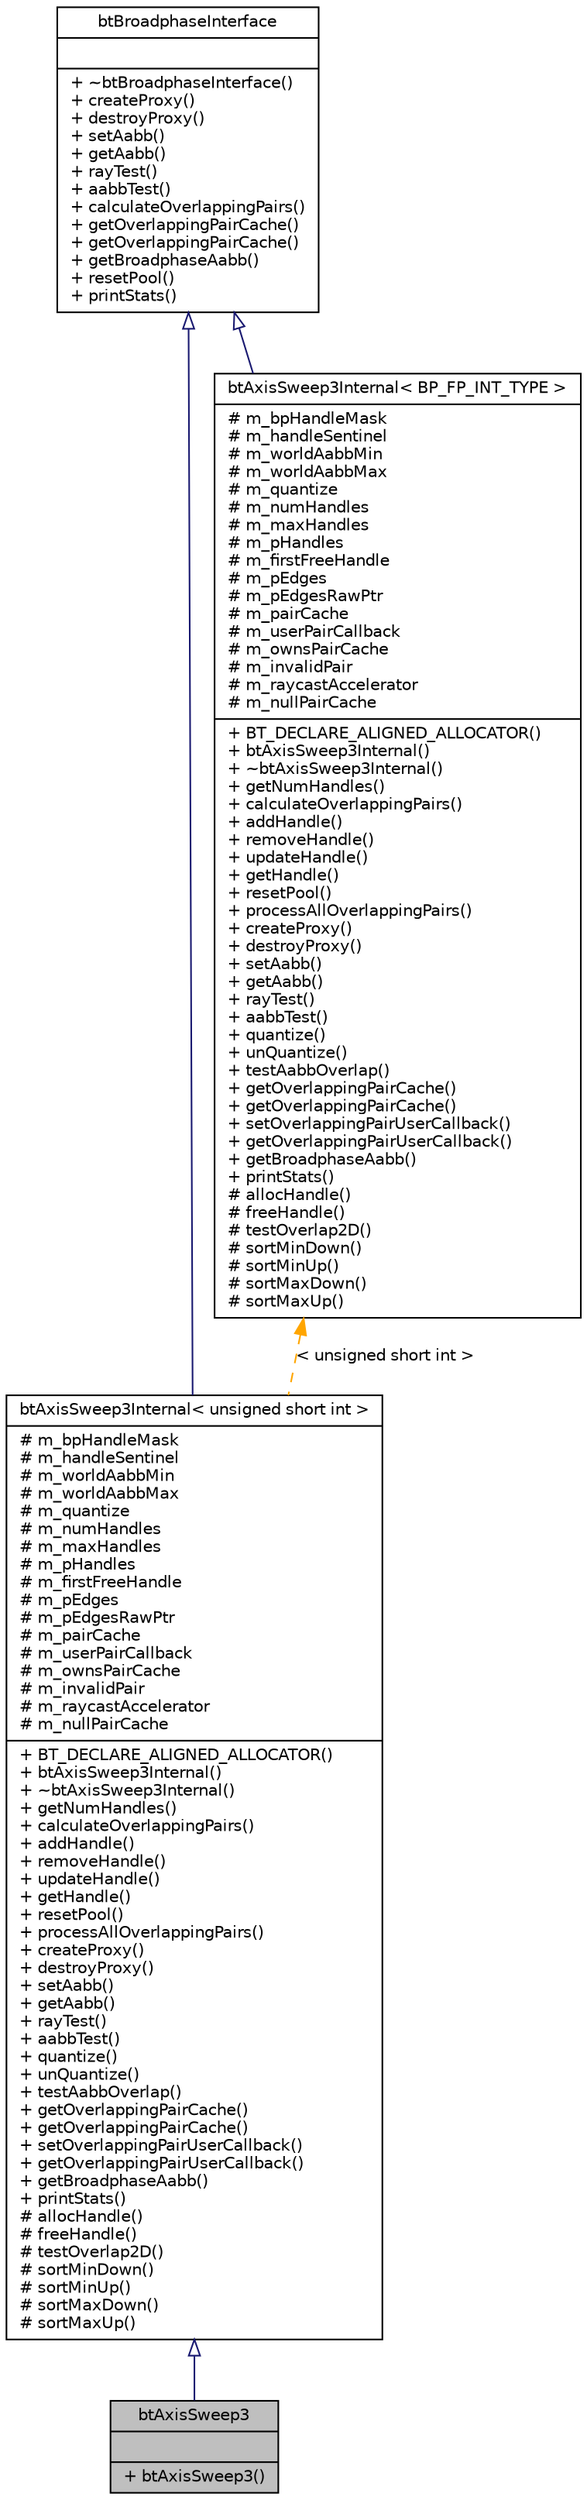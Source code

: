 digraph G
{
  edge [fontname="Helvetica",fontsize="10",labelfontname="Helvetica",labelfontsize="10"];
  node [fontname="Helvetica",fontsize="10",shape=record];
  Node1 [label="{btAxisSweep3\n||+ btAxisSweep3()\l}",height=0.2,width=0.4,color="black", fillcolor="grey75", style="filled" fontcolor="black"];
  Node2 -> Node1 [dir=back,color="midnightblue",fontsize="10",style="solid",arrowtail="empty",fontname="Helvetica"];
  Node2 [label="{btAxisSweep3Internal\< unsigned short int \>\n|# m_bpHandleMask\l# m_handleSentinel\l# m_worldAabbMin\l# m_worldAabbMax\l# m_quantize\l# m_numHandles\l# m_maxHandles\l# m_pHandles\l# m_firstFreeHandle\l# m_pEdges\l# m_pEdgesRawPtr\l# m_pairCache\l# m_userPairCallback\l# m_ownsPairCache\l# m_invalidPair\l# m_raycastAccelerator\l# m_nullPairCache\l|+ BT_DECLARE_ALIGNED_ALLOCATOR()\l+ btAxisSweep3Internal()\l+ ~btAxisSweep3Internal()\l+ getNumHandles()\l+ calculateOverlappingPairs()\l+ addHandle()\l+ removeHandle()\l+ updateHandle()\l+ getHandle()\l+ resetPool()\l+ processAllOverlappingPairs()\l+ createProxy()\l+ destroyProxy()\l+ setAabb()\l+ getAabb()\l+ rayTest()\l+ aabbTest()\l+ quantize()\l+ unQuantize()\l+ testAabbOverlap()\l+ getOverlappingPairCache()\l+ getOverlappingPairCache()\l+ setOverlappingPairUserCallback()\l+ getOverlappingPairUserCallback()\l+ getBroadphaseAabb()\l+ printStats()\l# allocHandle()\l# freeHandle()\l# testOverlap2D()\l# sortMinDown()\l# sortMinUp()\l# sortMaxDown()\l# sortMaxUp()\l}",height=0.2,width=0.4,color="black", fillcolor="white", style="filled",URL="$d5/dd8/classbtAxisSweep3Internal.html"];
  Node3 -> Node2 [dir=back,color="midnightblue",fontsize="10",style="solid",arrowtail="empty",fontname="Helvetica"];
  Node3 [label="{btBroadphaseInterface\n||+ ~btBroadphaseInterface()\l+ createProxy()\l+ destroyProxy()\l+ setAabb()\l+ getAabb()\l+ rayTest()\l+ aabbTest()\l+ calculateOverlappingPairs()\l+ getOverlappingPairCache()\l+ getOverlappingPairCache()\l+ getBroadphaseAabb()\l+ resetPool()\l+ printStats()\l}",height=0.2,width=0.4,color="black", fillcolor="white", style="filled",URL="$df/dfe/classbtBroadphaseInterface.html"];
  Node4 -> Node2 [dir=back,color="orange",fontsize="10",style="dashed",label="\< unsigned short int \>",fontname="Helvetica"];
  Node4 [label="{btAxisSweep3Internal\< BP_FP_INT_TYPE \>\n|# m_bpHandleMask\l# m_handleSentinel\l# m_worldAabbMin\l# m_worldAabbMax\l# m_quantize\l# m_numHandles\l# m_maxHandles\l# m_pHandles\l# m_firstFreeHandle\l# m_pEdges\l# m_pEdgesRawPtr\l# m_pairCache\l# m_userPairCallback\l# m_ownsPairCache\l# m_invalidPair\l# m_raycastAccelerator\l# m_nullPairCache\l|+ BT_DECLARE_ALIGNED_ALLOCATOR()\l+ btAxisSweep3Internal()\l+ ~btAxisSweep3Internal()\l+ getNumHandles()\l+ calculateOverlappingPairs()\l+ addHandle()\l+ removeHandle()\l+ updateHandle()\l+ getHandle()\l+ resetPool()\l+ processAllOverlappingPairs()\l+ createProxy()\l+ destroyProxy()\l+ setAabb()\l+ getAabb()\l+ rayTest()\l+ aabbTest()\l+ quantize()\l+ unQuantize()\l+ testAabbOverlap()\l+ getOverlappingPairCache()\l+ getOverlappingPairCache()\l+ setOverlappingPairUserCallback()\l+ getOverlappingPairUserCallback()\l+ getBroadphaseAabb()\l+ printStats()\l# allocHandle()\l# freeHandle()\l# testOverlap2D()\l# sortMinDown()\l# sortMinUp()\l# sortMaxDown()\l# sortMaxUp()\l}",height=0.2,width=0.4,color="black", fillcolor="white", style="filled",URL="$d5/dd8/classbtAxisSweep3Internal.html"];
  Node3 -> Node4 [dir=back,color="midnightblue",fontsize="10",style="solid",arrowtail="empty",fontname="Helvetica"];
}
